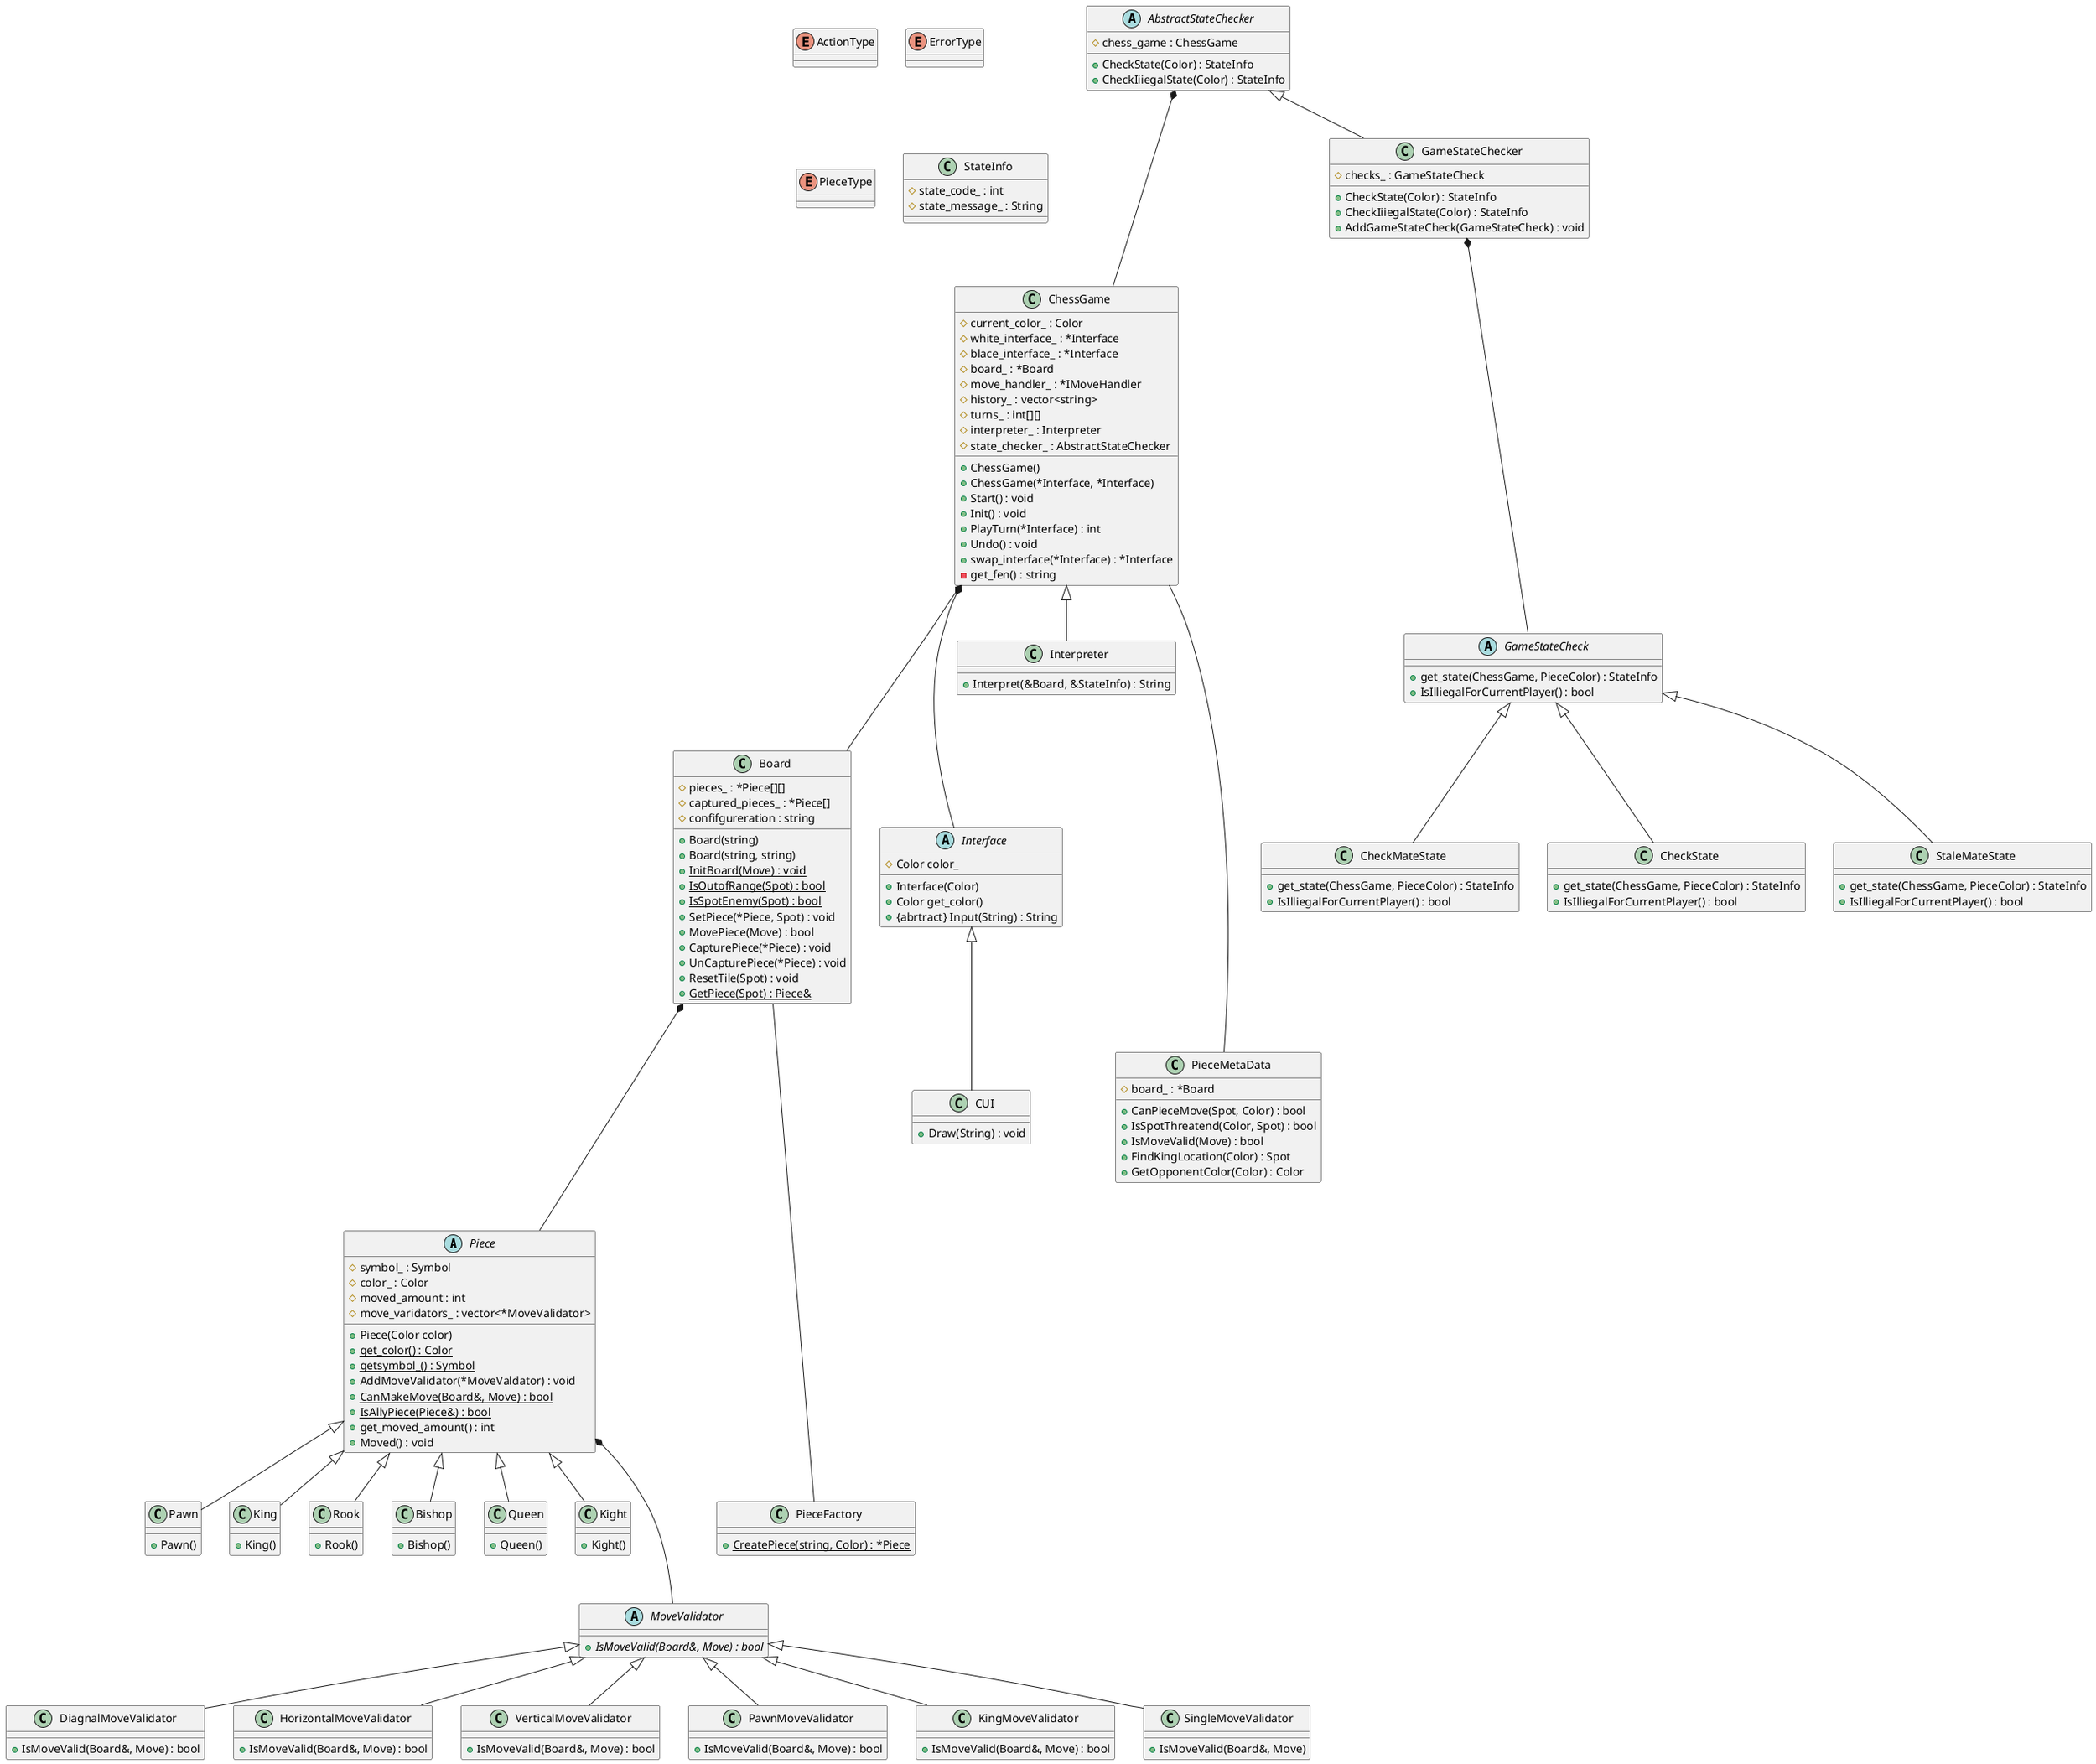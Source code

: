 @startuml name

abstract Piece{
    #symbol_ : Symbol
    #color_ : Color
    #moved_amount : int
    #move_varidators_ : vector<*MoveValidator>

    +Piece(Color color)
    +{static} get_color() : Color
    +{static} getsymbol_() : Symbol
    +AddMoveValidator(*MoveValdator) : void
    +{static} CanMakeMove(Board&, Move) : bool
    +{static} IsAllyPiece(Piece&) : bool
    +get_moved_amount() : int
    +Moved() : void
}

class Pawn{
    +Pawn()
}

class King{
    +King()
}

class Rook{
    +Rook()
}

class Bishop{
    +Bishop()
}

class Queen{
    +Queen()
}

class Kight{
    +Kight()
}

abstract MoveValidator{
    +{abstract} IsMoveValid(Board&, Move) : bool
}

class DiagnalMoveValidator{
    +IsMoveValid(Board&, Move) : bool
}

class HorizontalMoveValidator{
    +IsMoveValid(Board&, Move) : bool
}

class VerticalMoveValidator{
    +IsMoveValid(Board&, Move) : bool
}

class PawnMoveValidator{
    +IsMoveValid(Board&, Move) : bool
}

class KingMoveValidator{
    +IsMoveValid(Board&, Move) : bool
}

class SingleMoveValidator{
    +IsMoveValid(Board&, Move)
}

class PieceFactory{
    +{static} CreatePiece(string, Color) : *Piece
}

class Board{
    #pieces_ : *Piece[][]
    #captured_pieces_ : *Piece[]
    #confifgureration : string

    +Board(string)
    +Board(string, string)
    +{static} InitBoard(Move) : void
    +{static} IsOutofRange(Spot) : bool
    +{static} IsSpotEnemy(Spot) : bool
    +SetPiece(*Piece, Spot) : void
    +MovePiece(Move) : bool
    +CapturePiece(*Piece) : void
    +UnCapturePiece(*Piece) : void
    +ResetTile(Spot) : void
    +{static} GetPiece(Spot) : Piece&
}

class ChessGame{
    #current_color_ : Color
    #white_interface_ : *Interface
    #blace_interface_ : *Interface
    #board_ : *Board
    #move_handler_ : *IMoveHandler
    #history_ : vector<string>
    #turns_ : int[][]
    #interpreter_ : Interpreter
    #state_checker_ : AbstractStateChecker

    +ChessGame()
    +ChessGame(*Interface, *Interface)
    +Start() : void
    +Init() : void
    +PlayTurn(*Interface) : int
    +Undo() : void
    +swap_interface(*Interface) : *Interface
    -get_fen() : string
}

abstract Interface{
    #Color color_

    +Interface(Color)
    +Color get_color()
    +{abrtract} Input(String) : String
}

class CUI{
    +Draw(String) : void
}

Enum ActionType{

}

Enum ErrorType{

}

Enum PieceType{

}

class StateInfo{
    #state_code_ : int
    #state_message_ : String
}

class Interpreter{
    +Interpret(&Board, &StateInfo) : String
}

abstract AbstractStateChecker{
    #chess_game : ChessGame

    +CheckState(Color) : StateInfo
    +CheckIiiegalState(Color) : StateInfo
}

class GameStateChecker{
    #checks_ : GameStateCheck

    +CheckState(Color) : StateInfo
    +CheckIiiegalState(Color) : StateInfo
    +AddGameStateCheck(GameStateCheck) : void
}

abstract GameStateCheck{
    +get_state(ChessGame, PieceColor) : StateInfo
    +IsIlliegalForCurrentPlayer() : bool
}

class CheckMateState{
    +get_state(ChessGame, PieceColor) : StateInfo
    +IsIlliegalForCurrentPlayer() : bool
}

class CheckState{
    +get_state(ChessGame, PieceColor) : StateInfo
    +IsIlliegalForCurrentPlayer() : bool
}

class StaleMateState{
    +get_state(ChessGame, PieceColor) : StateInfo
    +IsIlliegalForCurrentPlayer() : bool
}

class PieceMetaData{
    #board_ : *Board

    +CanPieceMove(Spot, Color) : bool
    +IsSpotThreatend(Color, Spot) : bool
    +IsMoveValid(Move) : bool
    +FindKingLocation(Color) : Spot
    +GetOpponentColor(Color) : Color
}

Piece <|-- Pawn
Piece <|-- King
Piece <|-- Rook
Piece <|-- Bishop
Piece <|-- Queen
Piece <|-- Kight
MoveValidator <|-- DiagnalMoveValidator
MoveValidator <|-- HorizontalMoveValidator
MoveValidator <|-- VerticalMoveValidator
MoveValidator <|-- PawnMoveValidator
MoveValidator <|-- KingMoveValidator
MoveValidator <|-- SingleMoveValidator
Piece *--- MoveValidator
Board *--- Piece
Board ---- PieceFactory
ChessGame *--- Board
Interface <|-- CUI
ChessGame *--- Interface
ChessGame <|-- Interpreter
ChessGame ---- PieceMetaData
AbstractStateChecker <|-- GameStateChecker
GameStateChecker *--- GameStateCheck
GameStateCheck <|-- CheckMateState
GameStateCheck <|-- CheckState
GameStateCheck <|-- StaleMateState
AbstractStateChecker *--- ChessGame
@enduml